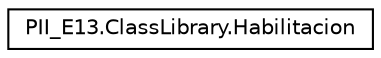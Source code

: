digraph "Graphical Class Hierarchy"
{
 // INTERACTIVE_SVG=YES
 // LATEX_PDF_SIZE
  edge [fontname="Helvetica",fontsize="10",labelfontname="Helvetica",labelfontsize="10"];
  node [fontname="Helvetica",fontsize="10",shape=record];
  rankdir="LR";
  Node0 [label="PII_E13.ClassLibrary.Habilitacion",height=0.2,width=0.4,color="black", fillcolor="white", style="filled",URL="$classPII_E13.ClassLibrary_1_1Habilitacion.html",tooltip="Esta clase respresenta los datos basicos y necesarios de una Habilitación."];
}
